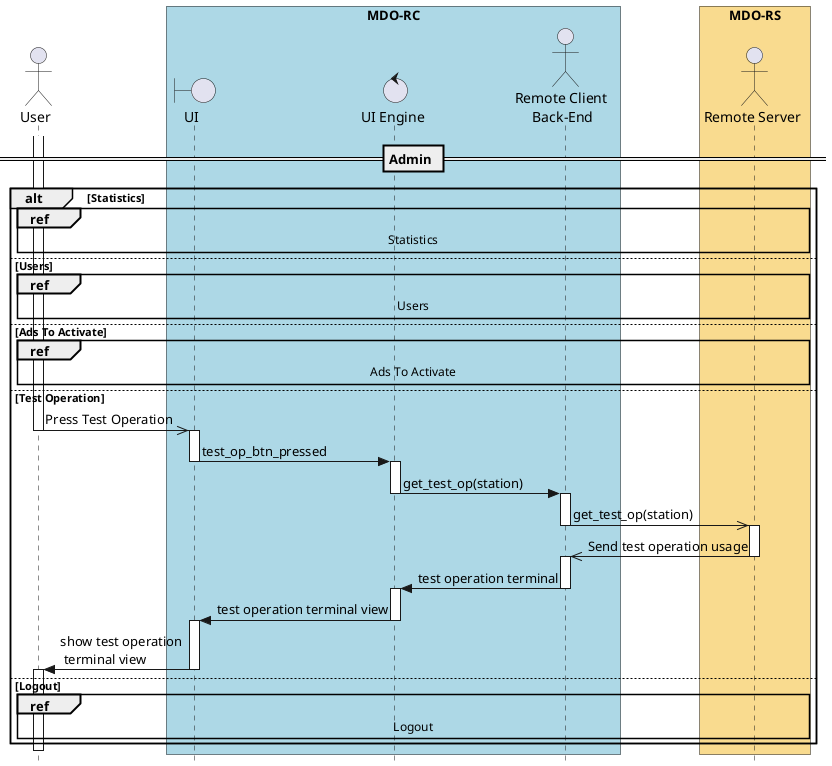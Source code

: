   @startuml
  ' ---------- SETUP ----------------
  ' strict uml style and hide footboxes
  skinparam style strictuml
  hide footbox
  ' for anchors and duration this may be required (uncomment)
  ' !pragma teoz true

  ' ---------- Declaring participants
  ' participant Participant as Foo
  
  actor User
  box "MDO-RC" #LightBlue
  boundary "UI" as UI
  control "UI Engine" as UIE
  actor "Remote Client \nBack-End" as RC
  endbox
  box "MDO-RS" #f9db8f
  actor "Remote Server" as RS
  'database "Brands DB" as BrandDB
  endbox
  ' entity      Entity      as Foo4
  ' database    Database    as Foo5
  ' collections Collections as Foo6
  ' queue       Queue       as Foo7

  ' async message
  ' == Application start ==
  ' activate User
  ' User ->> UI: starts app 
  ' deactivate User
  ' activate UI
  ' UI -> User: Show Login view
  ' deactivate UI
''
  == Admin ==
  alt Statistics
   ref over User, UI, UIE, RC, RS: Statistics
  else  Users
   ref over User, UI, UIE, RC, RS: Users
  else Ads To Activate
   ref over User, UI, UIE, RC, RS: Ads To Activate 
  else Test Operation
   activate User
   User ->> UI : Press Test Operation
   deactivate User
   activate UI
   UI -> UIE : test_op_btn_pressed
   deactivate UI
   activate UIE
   UIE -> RC : get_test_op(station)
   deactivate UIE
   activate RC
   RC ->> RS : get_test_op(station)
   deactivate RC
   activate RS
   RS ->> RC : Send test operation usage
   deactivate RS
   activate RC
   RC -> UIE : test operation terminal
   deactivate RC
   activate UIE
   UIE -> UI : test operation terminal view
   deactivate UIE
   activate UI
   UI -> User : show test operation\n terminal view
   deactivate UI
   activate User
  else Logout
   ref over User, UI, UIE, RC, RS: Logout 
 end
''
  deactivate User
  activate UI
  deactivate UI
  activate UIE
@enduml
